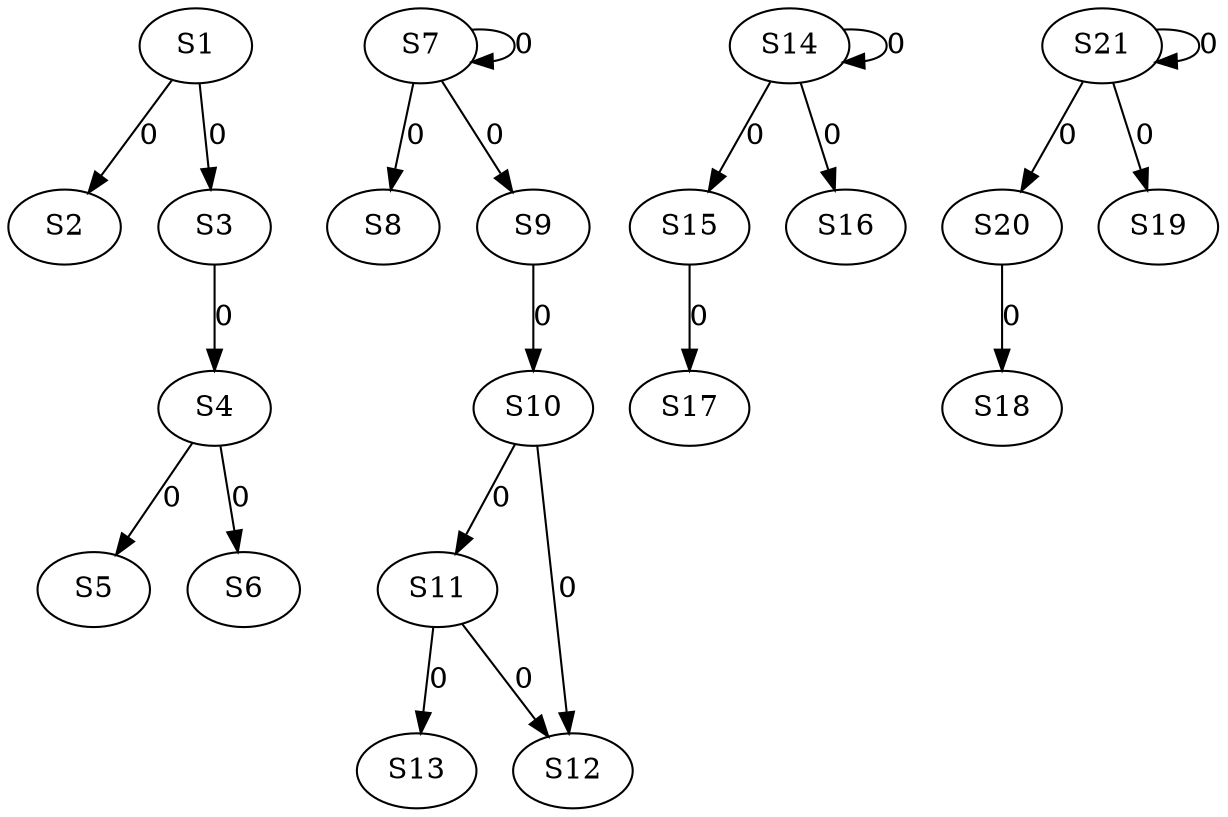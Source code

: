 strict digraph {
	S1 -> S2 [ label = 0 ];
	S1 -> S3 [ label = 0 ];
	S3 -> S4 [ label = 0 ];
	S4 -> S5 [ label = 0 ];
	S4 -> S6 [ label = 0 ];
	S7 -> S7 [ label = 0 ];
	S7 -> S8 [ label = 0 ];
	S7 -> S9 [ label = 0 ];
	S9 -> S10 [ label = 0 ];
	S10 -> S11 [ label = 0 ];
	S11 -> S12 [ label = 0 ];
	S11 -> S13 [ label = 0 ];
	S14 -> S14 [ label = 0 ];
	S14 -> S15 [ label = 0 ];
	S14 -> S16 [ label = 0 ];
	S15 -> S17 [ label = 0 ];
	S20 -> S18 [ label = 0 ];
	S21 -> S19 [ label = 0 ];
	S21 -> S20 [ label = 0 ];
	S21 -> S21 [ label = 0 ];
	S10 -> S12 [ label = 0 ];
}